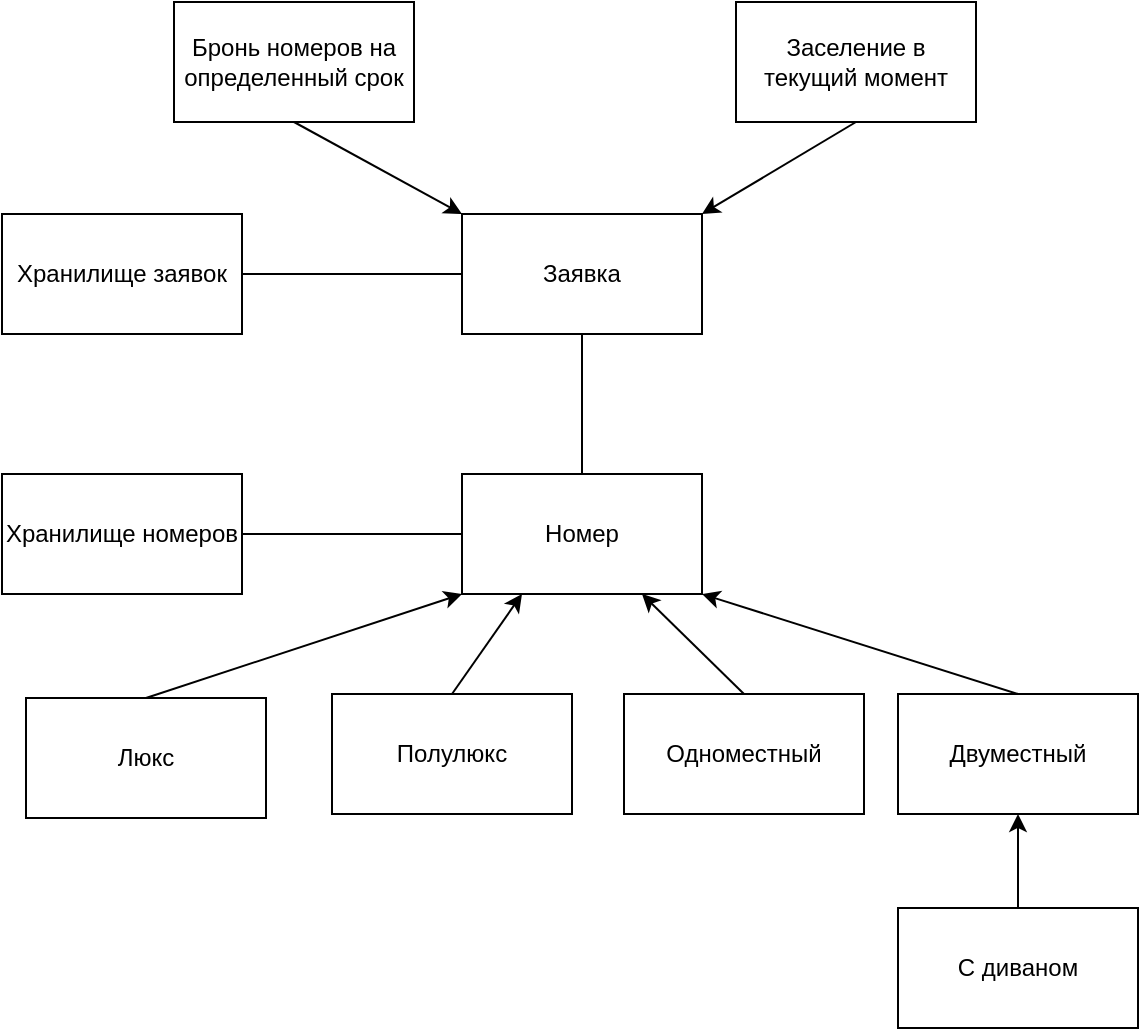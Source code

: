 <mxfile version="21.5.0" type="github">
  <diagram name="Page-1" id="gelu6Epa7kTJqXeX9UKj">
    <mxGraphModel dx="988" dy="1721" grid="0" gridSize="10" guides="1" tooltips="1" connect="1" arrows="1" fold="1" page="1" pageScale="1" pageWidth="827" pageHeight="1169" math="0" shadow="0">
      <root>
        <mxCell id="0" />
        <mxCell id="1" parent="0" />
        <mxCell id="lsx9GKsQaSSjaxy5WQpj-1" value="Номер" style="rounded=0;whiteSpace=wrap;html=1;" vertex="1" parent="1">
          <mxGeometry x="354" y="70" width="120" height="60" as="geometry" />
        </mxCell>
        <mxCell id="lsx9GKsQaSSjaxy5WQpj-2" value="Люкс" style="rounded=0;whiteSpace=wrap;html=1;" vertex="1" parent="1">
          <mxGeometry x="136" y="182" width="120" height="60" as="geometry" />
        </mxCell>
        <mxCell id="lsx9GKsQaSSjaxy5WQpj-3" value="Полулюкс" style="rounded=0;whiteSpace=wrap;html=1;" vertex="1" parent="1">
          <mxGeometry x="289" y="180" width="120" height="60" as="geometry" />
        </mxCell>
        <mxCell id="lsx9GKsQaSSjaxy5WQpj-4" value="Одноместный" style="rounded=0;whiteSpace=wrap;html=1;" vertex="1" parent="1">
          <mxGeometry x="435" y="180" width="120" height="60" as="geometry" />
        </mxCell>
        <mxCell id="lsx9GKsQaSSjaxy5WQpj-5" value="Двуместный" style="rounded=0;whiteSpace=wrap;html=1;" vertex="1" parent="1">
          <mxGeometry x="572" y="180" width="120" height="60" as="geometry" />
        </mxCell>
        <mxCell id="lsx9GKsQaSSjaxy5WQpj-6" value="С диваном" style="rounded=0;whiteSpace=wrap;html=1;" vertex="1" parent="1">
          <mxGeometry x="572" y="287" width="120" height="60" as="geometry" />
        </mxCell>
        <mxCell id="lsx9GKsQaSSjaxy5WQpj-7" value="" style="endArrow=classic;html=1;rounded=0;exitX=0.5;exitY=0;exitDx=0;exitDy=0;entryX=0;entryY=1;entryDx=0;entryDy=0;" edge="1" parent="1" source="lsx9GKsQaSSjaxy5WQpj-2" target="lsx9GKsQaSSjaxy5WQpj-1">
          <mxGeometry width="50" height="50" relative="1" as="geometry">
            <mxPoint x="362" y="281" as="sourcePoint" />
            <mxPoint x="412" y="231" as="targetPoint" />
          </mxGeometry>
        </mxCell>
        <mxCell id="lsx9GKsQaSSjaxy5WQpj-8" value="" style="endArrow=classic;html=1;rounded=0;exitX=0.5;exitY=0;exitDx=0;exitDy=0;entryX=0.25;entryY=1;entryDx=0;entryDy=0;" edge="1" parent="1" source="lsx9GKsQaSSjaxy5WQpj-3" target="lsx9GKsQaSSjaxy5WQpj-1">
          <mxGeometry width="50" height="50" relative="1" as="geometry">
            <mxPoint x="362" y="281" as="sourcePoint" />
            <mxPoint x="412" y="231" as="targetPoint" />
          </mxGeometry>
        </mxCell>
        <mxCell id="lsx9GKsQaSSjaxy5WQpj-9" value="" style="endArrow=classic;html=1;rounded=0;entryX=0.75;entryY=1;entryDx=0;entryDy=0;exitX=0.5;exitY=0;exitDx=0;exitDy=0;" edge="1" parent="1" source="lsx9GKsQaSSjaxy5WQpj-4" target="lsx9GKsQaSSjaxy5WQpj-1">
          <mxGeometry width="50" height="50" relative="1" as="geometry">
            <mxPoint x="362" y="281" as="sourcePoint" />
            <mxPoint x="412" y="231" as="targetPoint" />
          </mxGeometry>
        </mxCell>
        <mxCell id="lsx9GKsQaSSjaxy5WQpj-10" value="" style="endArrow=classic;html=1;rounded=0;exitX=0.5;exitY=0;exitDx=0;exitDy=0;entryX=1;entryY=1;entryDx=0;entryDy=0;" edge="1" parent="1" source="lsx9GKsQaSSjaxy5WQpj-5" target="lsx9GKsQaSSjaxy5WQpj-1">
          <mxGeometry width="50" height="50" relative="1" as="geometry">
            <mxPoint x="612" y="176" as="sourcePoint" />
            <mxPoint x="662" y="126" as="targetPoint" />
          </mxGeometry>
        </mxCell>
        <mxCell id="lsx9GKsQaSSjaxy5WQpj-11" value="" style="endArrow=classic;html=1;rounded=0;exitX=0.5;exitY=0;exitDx=0;exitDy=0;entryX=0.5;entryY=1;entryDx=0;entryDy=0;" edge="1" parent="1" source="lsx9GKsQaSSjaxy5WQpj-6" target="lsx9GKsQaSSjaxy5WQpj-5">
          <mxGeometry width="50" height="50" relative="1" as="geometry">
            <mxPoint x="362" y="281" as="sourcePoint" />
            <mxPoint x="412" y="231" as="targetPoint" />
          </mxGeometry>
        </mxCell>
        <mxCell id="lsx9GKsQaSSjaxy5WQpj-12" value="Заявка" style="rounded=0;whiteSpace=wrap;html=1;" vertex="1" parent="1">
          <mxGeometry x="354" y="-60" width="120" height="60" as="geometry" />
        </mxCell>
        <mxCell id="lsx9GKsQaSSjaxy5WQpj-13" value="" style="endArrow=none;html=1;rounded=0;entryX=0.5;entryY=1;entryDx=0;entryDy=0;exitX=0.5;exitY=0;exitDx=0;exitDy=0;" edge="1" parent="1" source="lsx9GKsQaSSjaxy5WQpj-1" target="lsx9GKsQaSSjaxy5WQpj-12">
          <mxGeometry width="50" height="50" relative="1" as="geometry">
            <mxPoint x="520" y="76" as="sourcePoint" />
            <mxPoint x="515" y="24" as="targetPoint" />
          </mxGeometry>
        </mxCell>
        <mxCell id="lsx9GKsQaSSjaxy5WQpj-14" value="Бронь номеров на определенный срок" style="rounded=0;whiteSpace=wrap;html=1;" vertex="1" parent="1">
          <mxGeometry x="210" y="-166" width="120" height="60" as="geometry" />
        </mxCell>
        <mxCell id="lsx9GKsQaSSjaxy5WQpj-15" value="Заселение в текущий момент" style="rounded=0;whiteSpace=wrap;html=1;" vertex="1" parent="1">
          <mxGeometry x="491" y="-166" width="120" height="60" as="geometry" />
        </mxCell>
        <mxCell id="lsx9GKsQaSSjaxy5WQpj-16" value="" style="endArrow=classic;html=1;rounded=0;exitX=0.5;exitY=1;exitDx=0;exitDy=0;entryX=0;entryY=0;entryDx=0;entryDy=0;" edge="1" parent="1" source="lsx9GKsQaSSjaxy5WQpj-14" target="lsx9GKsQaSSjaxy5WQpj-12">
          <mxGeometry width="50" height="50" relative="1" as="geometry">
            <mxPoint x="238" y="17" as="sourcePoint" />
            <mxPoint x="288" y="-33" as="targetPoint" />
          </mxGeometry>
        </mxCell>
        <mxCell id="lsx9GKsQaSSjaxy5WQpj-17" value="" style="endArrow=classic;html=1;rounded=0;exitX=0.5;exitY=1;exitDx=0;exitDy=0;entryX=1;entryY=0;entryDx=0;entryDy=0;" edge="1" parent="1" source="lsx9GKsQaSSjaxy5WQpj-15" target="lsx9GKsQaSSjaxy5WQpj-12">
          <mxGeometry width="50" height="50" relative="1" as="geometry">
            <mxPoint x="362" y="43" as="sourcePoint" />
            <mxPoint x="412" y="-7" as="targetPoint" />
          </mxGeometry>
        </mxCell>
        <mxCell id="lsx9GKsQaSSjaxy5WQpj-18" value="Хранилище заявок" style="rounded=0;whiteSpace=wrap;html=1;" vertex="1" parent="1">
          <mxGeometry x="124" y="-60" width="120" height="60" as="geometry" />
        </mxCell>
        <mxCell id="lsx9GKsQaSSjaxy5WQpj-19" value="Хранилище номеров" style="rounded=0;whiteSpace=wrap;html=1;" vertex="1" parent="1">
          <mxGeometry x="124" y="70" width="120" height="60" as="geometry" />
        </mxCell>
        <mxCell id="lsx9GKsQaSSjaxy5WQpj-20" value="" style="endArrow=none;html=1;rounded=0;exitX=1;exitY=0.5;exitDx=0;exitDy=0;entryX=0;entryY=0.5;entryDx=0;entryDy=0;" edge="1" parent="1" source="lsx9GKsQaSSjaxy5WQpj-18" target="lsx9GKsQaSSjaxy5WQpj-12">
          <mxGeometry width="50" height="50" relative="1" as="geometry">
            <mxPoint x="362" y="43" as="sourcePoint" />
            <mxPoint x="412" y="-7" as="targetPoint" />
          </mxGeometry>
        </mxCell>
        <mxCell id="lsx9GKsQaSSjaxy5WQpj-21" value="" style="endArrow=none;html=1;rounded=0;exitX=1;exitY=0.5;exitDx=0;exitDy=0;entryX=0;entryY=0.5;entryDx=0;entryDy=0;" edge="1" parent="1" source="lsx9GKsQaSSjaxy5WQpj-19" target="lsx9GKsQaSSjaxy5WQpj-1">
          <mxGeometry width="50" height="50" relative="1" as="geometry">
            <mxPoint x="282" y="131" as="sourcePoint" />
            <mxPoint x="332" y="81" as="targetPoint" />
          </mxGeometry>
        </mxCell>
      </root>
    </mxGraphModel>
  </diagram>
</mxfile>
